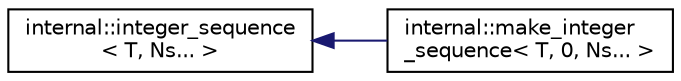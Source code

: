 digraph "Иерархия классов. Графический вид."
{
  edge [fontname="Helvetica",fontsize="10",labelfontname="Helvetica",labelfontsize="10"];
  node [fontname="Helvetica",fontsize="10",shape=record];
  rankdir="LR";
  Node0 [label="internal::integer_sequence\l\< T, Ns... \>",height=0.2,width=0.4,color="black", fillcolor="white", style="filled",URL="$structinternal_1_1integer__sequence.html"];
  Node0 -> Node1 [dir="back",color="midnightblue",fontsize="10",style="solid",fontname="Helvetica"];
  Node1 [label="internal::make_integer\l_sequence\< T, 0, Ns... \>",height=0.2,width=0.4,color="black", fillcolor="white", style="filled",URL="$structinternal_1_1make__integer__sequence_3_01T_00_010_00_01Ns_8_8_8_01_4.html"];
}

